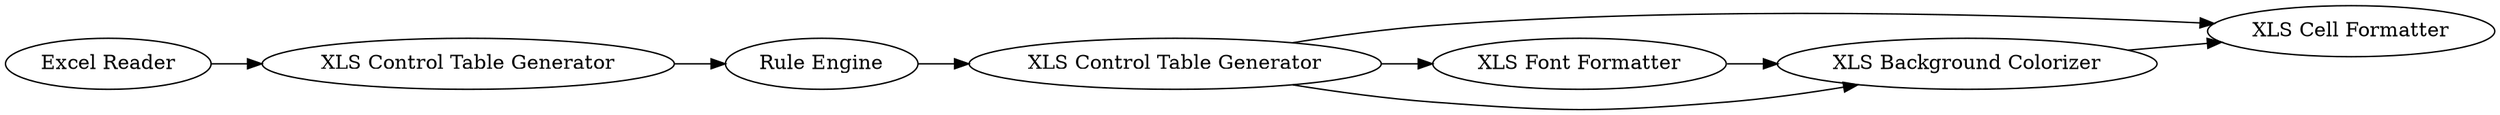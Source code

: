 digraph {
	4 -> 7
	4 -> 5
	3 -> 4
	5 -> 6
	1 -> 2
	2 -> 3
	6 -> 7
	4 -> 6
	5 [label="XLS Font Formatter"]
	1 [label="Excel Reader"]
	7 [label="XLS Cell Formatter"]
	4 [label="XLS Control Table Generator"]
	6 [label="XLS Background Colorizer"]
	3 [label="Rule Engine"]
	2 [label="XLS Control Table Generator"]
	rankdir=LR
}
